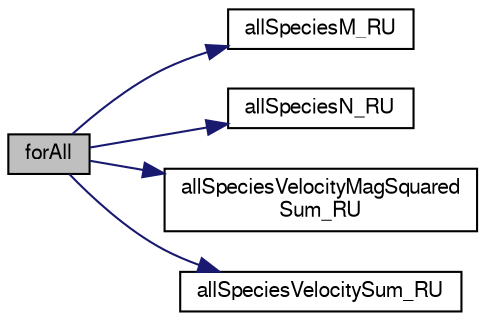 digraph "forAll"
{
  bgcolor="transparent";
  edge [fontname="FreeSans",fontsize="10",labelfontname="FreeSans",labelfontsize="10"];
  node [fontname="FreeSans",fontsize="10",shape=record];
  rankdir="LR";
  Node0 [label="forAll",height=0.2,width=0.4,color="black", fillcolor="grey75", style="filled", fontcolor="black"];
  Node0 -> Node1 [color="midnightblue",fontsize="10",style="solid",fontname="FreeSans"];
  Node1 [label="allSpeciesM_RU",height=0.2,width=0.4,color="black",URL="$a06413.html#aed061ffa3813ca3af57a308433dc76e3"];
  Node0 -> Node2 [color="midnightblue",fontsize="10",style="solid",fontname="FreeSans"];
  Node2 [label="allSpeciesN_RU",height=0.2,width=0.4,color="black",URL="$a06413.html#a7f70a0d325775e6ce7b29318e017f79d"];
  Node0 -> Node3 [color="midnightblue",fontsize="10",style="solid",fontname="FreeSans"];
  Node3 [label="allSpeciesVelocityMagSquared\lSum_RU",height=0.2,width=0.4,color="black",URL="$a06413.html#a08294ce40a056570ac956737710e017f"];
  Node0 -> Node4 [color="midnightblue",fontsize="10",style="solid",fontname="FreeSans"];
  Node4 [label="allSpeciesVelocitySum_RU",height=0.2,width=0.4,color="black",URL="$a06413.html#af29076abfa7ea8599934d21d84f9db18"];
}
